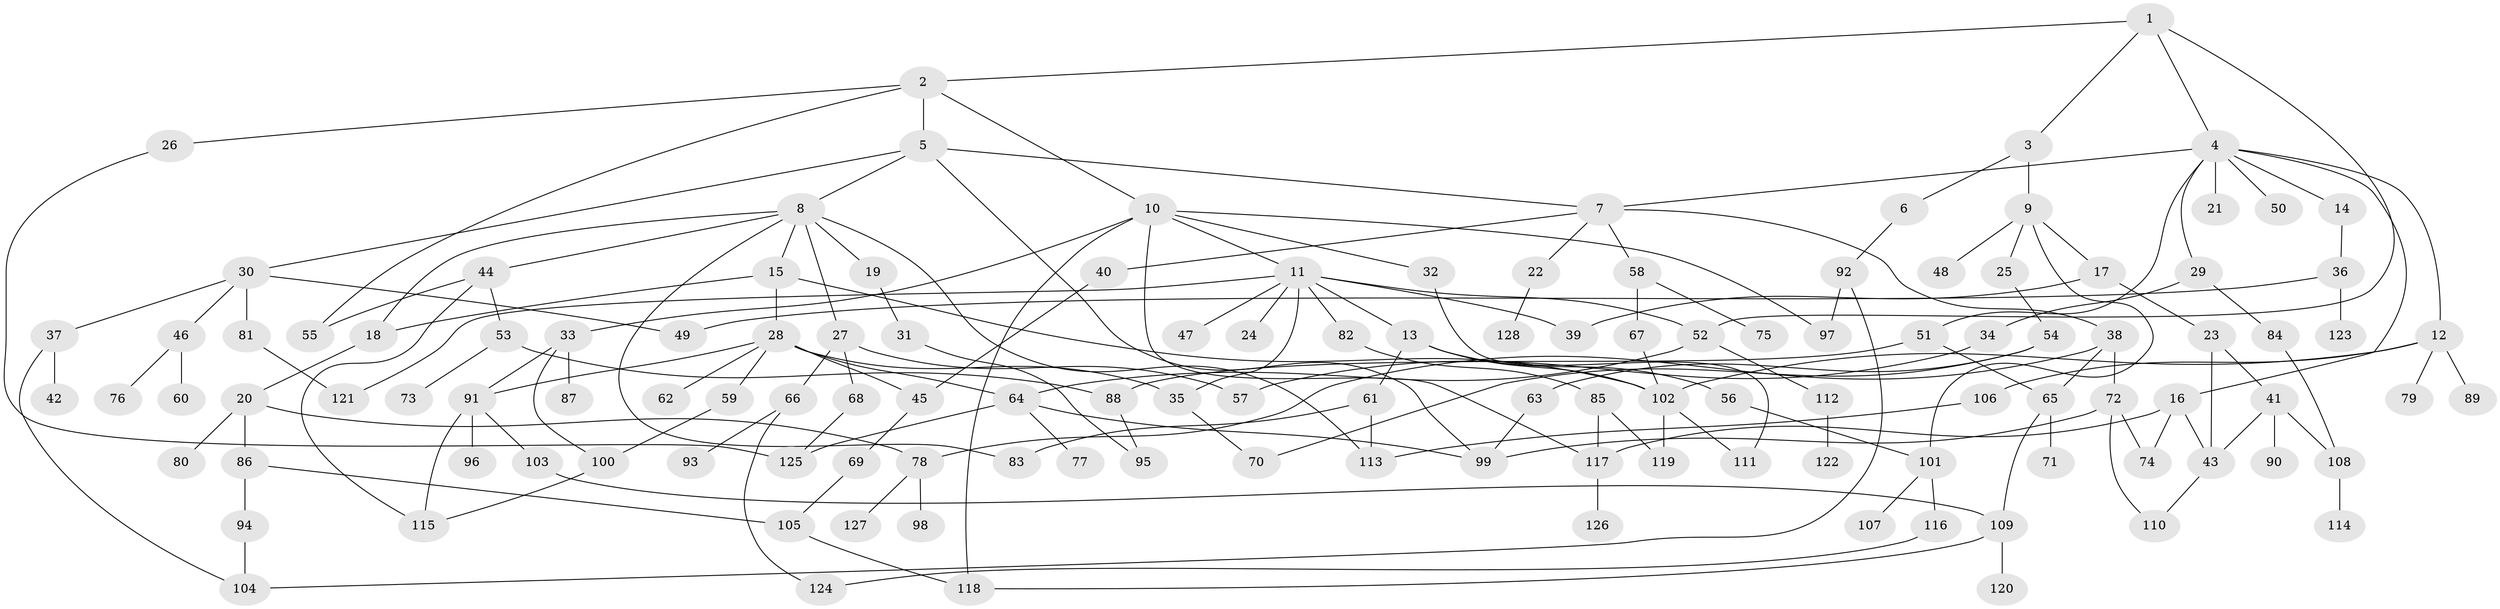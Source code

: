 // Generated by graph-tools (version 1.1) at 2025/13/03/09/25 04:13:24]
// undirected, 128 vertices, 176 edges
graph export_dot {
graph [start="1"]
  node [color=gray90,style=filled];
  1;
  2;
  3;
  4;
  5;
  6;
  7;
  8;
  9;
  10;
  11;
  12;
  13;
  14;
  15;
  16;
  17;
  18;
  19;
  20;
  21;
  22;
  23;
  24;
  25;
  26;
  27;
  28;
  29;
  30;
  31;
  32;
  33;
  34;
  35;
  36;
  37;
  38;
  39;
  40;
  41;
  42;
  43;
  44;
  45;
  46;
  47;
  48;
  49;
  50;
  51;
  52;
  53;
  54;
  55;
  56;
  57;
  58;
  59;
  60;
  61;
  62;
  63;
  64;
  65;
  66;
  67;
  68;
  69;
  70;
  71;
  72;
  73;
  74;
  75;
  76;
  77;
  78;
  79;
  80;
  81;
  82;
  83;
  84;
  85;
  86;
  87;
  88;
  89;
  90;
  91;
  92;
  93;
  94;
  95;
  96;
  97;
  98;
  99;
  100;
  101;
  102;
  103;
  104;
  105;
  106;
  107;
  108;
  109;
  110;
  111;
  112;
  113;
  114;
  115;
  116;
  117;
  118;
  119;
  120;
  121;
  122;
  123;
  124;
  125;
  126;
  127;
  128;
  1 -- 2;
  1 -- 3;
  1 -- 4;
  1 -- 52;
  2 -- 5;
  2 -- 10;
  2 -- 26;
  2 -- 55;
  3 -- 6;
  3 -- 9;
  4 -- 7;
  4 -- 12;
  4 -- 14;
  4 -- 16;
  4 -- 21;
  4 -- 29;
  4 -- 50;
  4 -- 51;
  5 -- 8;
  5 -- 30;
  5 -- 7;
  5 -- 99;
  6 -- 92;
  7 -- 22;
  7 -- 38;
  7 -- 40;
  7 -- 58;
  8 -- 15;
  8 -- 18;
  8 -- 19;
  8 -- 27;
  8 -- 44;
  8 -- 83;
  8 -- 113;
  9 -- 17;
  9 -- 25;
  9 -- 48;
  9 -- 101;
  10 -- 11;
  10 -- 32;
  10 -- 33;
  10 -- 97;
  10 -- 117;
  10 -- 118;
  11 -- 13;
  11 -- 24;
  11 -- 47;
  11 -- 52;
  11 -- 82;
  11 -- 39;
  11 -- 121;
  11 -- 35;
  12 -- 79;
  12 -- 89;
  12 -- 106;
  12 -- 102;
  13 -- 56;
  13 -- 61;
  13 -- 102;
  14 -- 36;
  15 -- 28;
  15 -- 102;
  15 -- 18;
  16 -- 74;
  16 -- 117;
  16 -- 43;
  17 -- 23;
  17 -- 39;
  18 -- 20;
  19 -- 31;
  20 -- 80;
  20 -- 86;
  20 -- 78;
  22 -- 128;
  23 -- 41;
  23 -- 43;
  25 -- 54;
  26 -- 125;
  27 -- 57;
  27 -- 66;
  27 -- 68;
  28 -- 35;
  28 -- 45;
  28 -- 59;
  28 -- 62;
  28 -- 91;
  28 -- 64;
  29 -- 34;
  29 -- 84;
  30 -- 37;
  30 -- 46;
  30 -- 81;
  30 -- 49;
  31 -- 95;
  32 -- 111;
  33 -- 87;
  33 -- 100;
  33 -- 91;
  34 -- 57;
  35 -- 70;
  36 -- 49;
  36 -- 123;
  37 -- 42;
  37 -- 104;
  38 -- 72;
  38 -- 78;
  38 -- 65;
  40 -- 45;
  41 -- 90;
  41 -- 108;
  41 -- 43;
  43 -- 110;
  44 -- 53;
  44 -- 55;
  44 -- 115;
  45 -- 69;
  46 -- 60;
  46 -- 76;
  51 -- 65;
  51 -- 88;
  52 -- 64;
  52 -- 112;
  53 -- 73;
  53 -- 88;
  54 -- 63;
  54 -- 70;
  56 -- 101;
  58 -- 67;
  58 -- 75;
  59 -- 100;
  61 -- 83;
  61 -- 113;
  63 -- 99;
  64 -- 77;
  64 -- 125;
  64 -- 99;
  65 -- 71;
  65 -- 109;
  66 -- 93;
  66 -- 124;
  67 -- 102;
  68 -- 125;
  69 -- 105;
  72 -- 99;
  72 -- 74;
  72 -- 110;
  78 -- 98;
  78 -- 127;
  81 -- 121;
  82 -- 85;
  84 -- 108;
  85 -- 119;
  85 -- 117;
  86 -- 94;
  86 -- 105;
  88 -- 95;
  91 -- 96;
  91 -- 103;
  91 -- 115;
  92 -- 104;
  92 -- 97;
  94 -- 104;
  100 -- 115;
  101 -- 107;
  101 -- 116;
  102 -- 111;
  102 -- 119;
  103 -- 109;
  105 -- 118;
  106 -- 113;
  108 -- 114;
  109 -- 120;
  109 -- 118;
  112 -- 122;
  116 -- 124;
  117 -- 126;
}
